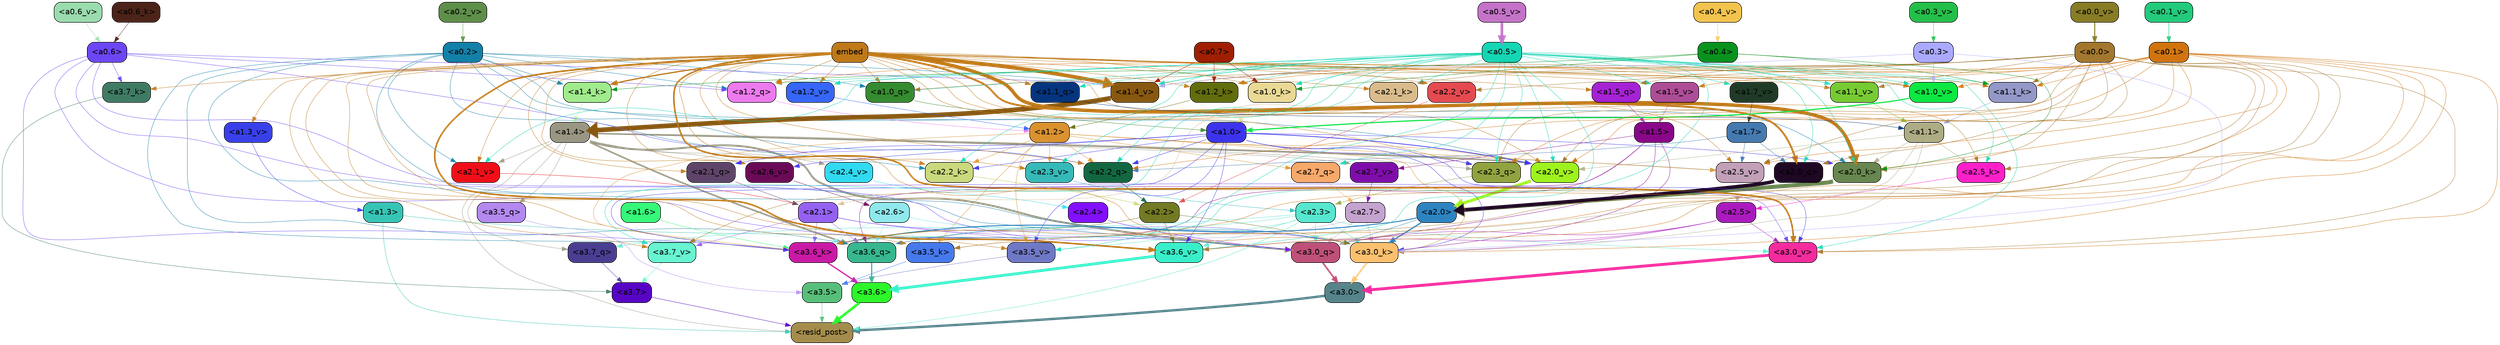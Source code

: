 strict digraph "" {
	graph [bgcolor=transparent,
		layout=dot,
		overlap=false,
		splines=true
	];
	"<a3.7>"	[color=black,
		fillcolor="#5705c5",
		fontname=Helvetica,
		shape=box,
		style="filled, rounded"];
	"<resid_post>"	[color=black,
		fillcolor="#a48d4c",
		fontname=Helvetica,
		shape=box,
		style="filled, rounded"];
	"<a3.7>" -> "<resid_post>"	[color="#5705c5",
		penwidth=0.6239100098609924];
	"<a3.6>"	[color=black,
		fillcolor="#2df62b",
		fontname=Helvetica,
		shape=box,
		style="filled, rounded"];
	"<a3.6>" -> "<resid_post>"	[color="#2df62b",
		penwidth=4.569062113761902];
	"<a3.5>"	[color=black,
		fillcolor="#58bf7b",
		fontname=Helvetica,
		shape=box,
		style="filled, rounded"];
	"<a3.5>" -> "<resid_post>"	[color="#58bf7b",
		penwidth=0.6];
	"<a3.0>"	[color=black,
		fillcolor="#56848b",
		fontname=Helvetica,
		shape=box,
		style="filled, rounded"];
	"<a3.0>" -> "<resid_post>"	[color="#56848b",
		penwidth=4.283544182777405];
	"<a2.3>"	[color=black,
		fillcolor="#56e7ce",
		fontname=Helvetica,
		shape=box,
		style="filled, rounded"];
	"<a2.3>" -> "<resid_post>"	[color="#56e7ce",
		penwidth=0.6];
	"<a3.7_q>"	[color=black,
		fillcolor="#4a3e92",
		fontname=Helvetica,
		shape=box,
		style="filled, rounded"];
	"<a2.3>" -> "<a3.7_q>"	[color="#56e7ce",
		penwidth=0.6];
	"<a3.6_q>"	[color=black,
		fillcolor="#37b78f",
		fontname=Helvetica,
		shape=box,
		style="filled, rounded"];
	"<a2.3>" -> "<a3.6_q>"	[color="#56e7ce",
		penwidth=0.6];
	"<a3.0_q>"	[color=black,
		fillcolor="#be5079",
		fontname=Helvetica,
		shape=box,
		style="filled, rounded"];
	"<a2.3>" -> "<a3.0_q>"	[color="#56e7ce",
		penwidth=0.6];
	"<a3.0_k>"	[color=black,
		fillcolor="#fac06e",
		fontname=Helvetica,
		shape=box,
		style="filled, rounded"];
	"<a2.3>" -> "<a3.0_k>"	[color="#56e7ce",
		penwidth=0.6];
	"<a3.6_v>"	[color=black,
		fillcolor="#39efc9",
		fontname=Helvetica,
		shape=box,
		style="filled, rounded"];
	"<a2.3>" -> "<a3.6_v>"	[color="#56e7ce",
		penwidth=0.6];
	"<a3.5_v>"	[color=black,
		fillcolor="#6e78c4",
		fontname=Helvetica,
		shape=box,
		style="filled, rounded"];
	"<a2.3>" -> "<a3.5_v>"	[color="#56e7ce",
		penwidth=0.6];
	"<a3.0_v>"	[color=black,
		fillcolor="#f42b9d",
		fontname=Helvetica,
		shape=box,
		style="filled, rounded"];
	"<a2.3>" -> "<a3.0_v>"	[color="#56e7ce",
		penwidth=0.6];
	"<a1.4>"	[color=black,
		fillcolor="#999783",
		fontname=Helvetica,
		shape=box,
		style="filled, rounded"];
	"<a1.4>" -> "<resid_post>"	[color="#999783",
		penwidth=0.6];
	"<a1.4>" -> "<a3.7_q>"	[color="#999783",
		penwidth=0.6];
	"<a1.4>" -> "<a3.6_q>"	[color="#999783",
		penwidth=2.7934007048606873];
	"<a3.5_q>"	[color=black,
		fillcolor="#b389ef",
		fontname=Helvetica,
		shape=box,
		style="filled, rounded"];
	"<a1.4>" -> "<a3.5_q>"	[color="#999783",
		penwidth=0.6];
	"<a1.4>" -> "<a3.0_q>"	[color="#999783",
		penwidth=3.340754985809326];
	"<a2.3_q>"	[color=black,
		fillcolor="#91a340",
		fontname=Helvetica,
		shape=box,
		style="filled, rounded"];
	"<a1.4>" -> "<a2.3_q>"	[color="#999783",
		penwidth=0.6];
	"<a2.7_v>"	[color=black,
		fillcolor="#7f0dab",
		fontname=Helvetica,
		shape=box,
		style="filled, rounded"];
	"<a1.4>" -> "<a2.7_v>"	[color="#999783",
		penwidth=0.6];
	"<a2.6_v>"	[color=black,
		fillcolor="#6b0b57",
		fontname=Helvetica,
		shape=box,
		style="filled, rounded"];
	"<a1.4>" -> "<a2.6_v>"	[color="#999783",
		penwidth=0.6];
	"<a2.5_v>"	[color=black,
		fillcolor="#c2a0b8",
		fontname=Helvetica,
		shape=box,
		style="filled, rounded"];
	"<a1.4>" -> "<a2.5_v>"	[color="#999783",
		penwidth=0.6];
	"<a2.4_v>"	[color=black,
		fillcolor="#31daf0",
		fontname=Helvetica,
		shape=box,
		style="filled, rounded"];
	"<a1.4>" -> "<a2.4_v>"	[color="#999783",
		penwidth=0.6];
	"<a2.1_v>"	[color=black,
		fillcolor="#f00f18",
		fontname=Helvetica,
		shape=box,
		style="filled, rounded"];
	"<a1.4>" -> "<a2.1_v>"	[color="#999783",
		penwidth=0.6];
	"<a2.0_v>"	[color=black,
		fillcolor="#9ef21d",
		fontname=Helvetica,
		shape=box,
		style="filled, rounded"];
	"<a1.4>" -> "<a2.0_v>"	[color="#999783",
		penwidth=2.268759250640869];
	"<a1.3>"	[color=black,
		fillcolor="#36c5b5",
		fontname=Helvetica,
		shape=box,
		style="filled, rounded"];
	"<a1.3>" -> "<resid_post>"	[color="#36c5b5",
		penwidth=0.6];
	"<a1.3>" -> "<a3.6_v>"	[color="#36c5b5",
		penwidth=0.6];
	"<a3.7_q>" -> "<a3.7>"	[color="#4a3e92",
		penwidth=0.6];
	"<a3.6_q>" -> "<a3.6>"	[color="#37b78f",
		penwidth=2.0347584784030914];
	"<a3.5_q>" -> "<a3.5>"	[color="#b389ef",
		penwidth=0.6];
	"<a3.0_q>" -> "<a3.0>"	[color="#be5079",
		penwidth=2.8635367155075073];
	"<a3.7_k>"	[color=black,
		fillcolor="#3f7b63",
		fontname=Helvetica,
		shape=box,
		style="filled, rounded"];
	"<a3.7_k>" -> "<a3.7>"	[color="#3f7b63",
		penwidth=0.6];
	"<a3.6_k>"	[color=black,
		fillcolor="#ca1aa5",
		fontname=Helvetica,
		shape=box,
		style="filled, rounded"];
	"<a3.6_k>" -> "<a3.6>"	[color="#ca1aa5",
		penwidth=2.1760786175727844];
	"<a3.5_k>"	[color=black,
		fillcolor="#4579ec",
		fontname=Helvetica,
		shape=box,
		style="filled, rounded"];
	"<a3.5_k>" -> "<a3.5>"	[color="#4579ec",
		penwidth=0.6];
	"<a3.0_k>" -> "<a3.0>"	[color="#fac06e",
		penwidth=2.632905662059784];
	"<a3.7_v>"	[color=black,
		fillcolor="#68f4d1",
		fontname=Helvetica,
		shape=box,
		style="filled, rounded"];
	"<a3.7_v>" -> "<a3.7>"	[color="#68f4d1",
		penwidth=0.6];
	"<a3.6_v>" -> "<a3.6>"	[color="#39efc9",
		penwidth=4.981305837631226];
	"<a3.5_v>" -> "<a3.5>"	[color="#6e78c4",
		penwidth=0.6];
	"<a3.0_v>" -> "<a3.0>"	[color="#f42b9d",
		penwidth=5.168330669403076];
	"<a2.7>"	[color=black,
		fillcolor="#c4a3cf",
		fontname=Helvetica,
		shape=box,
		style="filled, rounded"];
	"<a2.7>" -> "<a3.6_q>"	[color="#c4a3cf",
		penwidth=0.6];
	"<a2.7>" -> "<a3.0_q>"	[color="#c4a3cf",
		penwidth=0.6];
	"<a2.7>" -> "<a3.0_k>"	[color="#c4a3cf",
		penwidth=0.6];
	"<a2.6>"	[color=black,
		fillcolor="#8fe8ec",
		fontname=Helvetica,
		shape=box,
		style="filled, rounded"];
	"<a2.6>" -> "<a3.6_q>"	[color="#8fe8ec",
		penwidth=0.6];
	"<a2.6>" -> "<a3.0_q>"	[color="#8fe8ec",
		penwidth=0.6];
	"<a2.6>" -> "<a3.6_k>"	[color="#8fe8ec",
		penwidth=0.6];
	"<a2.6>" -> "<a3.5_k>"	[color="#8fe8ec",
		penwidth=0.6];
	"<a2.6>" -> "<a3.0_k>"	[color="#8fe8ec",
		penwidth=0.6];
	"<a2.1>"	[color=black,
		fillcolor="#9461f0",
		fontname=Helvetica,
		shape=box,
		style="filled, rounded"];
	"<a2.1>" -> "<a3.6_q>"	[color="#9461f0",
		penwidth=0.6];
	"<a2.1>" -> "<a3.0_q>"	[color="#9461f0",
		penwidth=0.6];
	"<a2.1>" -> "<a3.6_k>"	[color="#9461f0",
		penwidth=0.6];
	"<a2.1>" -> "<a3.0_k>"	[color="#9461f0",
		penwidth=0.6];
	"<a2.1>" -> "<a3.7_v>"	[color="#9461f0",
		penwidth=0.6];
	"<a2.1>" -> "<a3.6_v>"	[color="#9461f0",
		penwidth=0.6];
	"<a2.0>"	[color=black,
		fillcolor="#2d84c1",
		fontname=Helvetica,
		shape=box,
		style="filled, rounded"];
	"<a2.0>" -> "<a3.6_q>"	[color="#2d84c1",
		penwidth=0.6];
	"<a2.0>" -> "<a3.0_q>"	[color="#2d84c1",
		penwidth=0.6];
	"<a2.0>" -> "<a3.6_k>"	[color="#2d84c1",
		penwidth=1.6382827460765839];
	"<a2.0>" -> "<a3.0_k>"	[color="#2d84c1",
		penwidth=2.161143198609352];
	"<a1.5>"	[color=black,
		fillcolor="#890788",
		fontname=Helvetica,
		shape=box,
		style="filled, rounded"];
	"<a1.5>" -> "<a3.6_q>"	[color="#890788",
		penwidth=0.6];
	"<a1.5>" -> "<a3.0_q>"	[color="#890788",
		penwidth=0.6];
	"<a1.5>" -> "<a3.6_k>"	[color="#890788",
		penwidth=0.6];
	"<a1.5>" -> "<a3.0_k>"	[color="#890788",
		penwidth=0.6];
	"<a1.5>" -> "<a2.7_v>"	[color="#890788",
		penwidth=0.6];
	"<a0.2>"	[color=black,
		fillcolor="#1280a8",
		fontname=Helvetica,
		shape=box,
		style="filled, rounded"];
	"<a0.2>" -> "<a3.6_q>"	[color="#1280a8",
		penwidth=0.6];
	"<a0.2>" -> "<a3.0_q>"	[color="#1280a8",
		penwidth=0.6];
	"<a0.2>" -> "<a3.6_k>"	[color="#1280a8",
		penwidth=0.6];
	"<a0.2>" -> "<a3.0_k>"	[color="#1280a8",
		penwidth=0.6];
	"<a2.2_q>"	[color=black,
		fillcolor="#126741",
		fontname=Helvetica,
		shape=box,
		style="filled, rounded"];
	"<a0.2>" -> "<a2.2_q>"	[color="#1280a8",
		penwidth=0.6];
	"<a2.2_k>"	[color=black,
		fillcolor="#cad97d",
		fontname=Helvetica,
		shape=box,
		style="filled, rounded"];
	"<a0.2>" -> "<a2.2_k>"	[color="#1280a8",
		penwidth=0.6];
	"<a2.0_k>"	[color=black,
		fillcolor="#68864f",
		fontname=Helvetica,
		shape=box,
		style="filled, rounded"];
	"<a0.2>" -> "<a2.0_k>"	[color="#1280a8",
		penwidth=0.6];
	"<a0.2>" -> "<a2.1_v>"	[color="#1280a8",
		penwidth=0.6];
	"<a0.2>" -> "<a2.0_v>"	[color="#1280a8",
		penwidth=0.6];
	"<a1.2_q>"	[color=black,
		fillcolor="#ed7aee",
		fontname=Helvetica,
		shape=box,
		style="filled, rounded"];
	"<a0.2>" -> "<a1.2_q>"	[color="#1280a8",
		penwidth=0.6];
	"<a1.0_q>"	[color=black,
		fillcolor="#358b2f",
		fontname=Helvetica,
		shape=box,
		style="filled, rounded"];
	"<a0.2>" -> "<a1.0_q>"	[color="#1280a8",
		penwidth=0.6];
	"<a1.4_k>"	[color=black,
		fillcolor="#a0eb8c",
		fontname=Helvetica,
		shape=box,
		style="filled, rounded"];
	"<a0.2>" -> "<a1.4_k>"	[color="#1280a8",
		penwidth=0.6];
	"<a1.4_v>"	[color=black,
		fillcolor="#885810",
		fontname=Helvetica,
		shape=box,
		style="filled, rounded"];
	"<a0.2>" -> "<a1.4_v>"	[color="#1280a8",
		penwidth=0.6];
	"<a2.5>"	[color=black,
		fillcolor="#aa1abe",
		fontname=Helvetica,
		shape=box,
		style="filled, rounded"];
	"<a2.5>" -> "<a3.0_q>"	[color="#aa1abe",
		penwidth=0.6];
	"<a2.5>" -> "<a3.0_k>"	[color="#aa1abe",
		penwidth=0.6];
	"<a2.5>" -> "<a3.6_v>"	[color="#aa1abe",
		penwidth=0.6];
	"<a2.5>" -> "<a3.0_v>"	[color="#aa1abe",
		penwidth=0.6];
	"<a2.4>"	[color=black,
		fillcolor="#8210ff",
		fontname=Helvetica,
		shape=box,
		style="filled, rounded"];
	"<a2.4>" -> "<a3.0_q>"	[color="#8210ff",
		penwidth=0.6];
	"<a1.1>"	[color=black,
		fillcolor="#adac84",
		fontname=Helvetica,
		shape=box,
		style="filled, rounded"];
	"<a1.1>" -> "<a3.0_q>"	[color="#adac84",
		penwidth=0.6];
	"<a1.1>" -> "<a3.0_k>"	[color="#adac84",
		penwidth=0.6];
	"<a2.5_k>"	[color=black,
		fillcolor="#fd20c9",
		fontname=Helvetica,
		shape=box,
		style="filled, rounded"];
	"<a1.1>" -> "<a2.5_k>"	[color="#adac84",
		penwidth=0.6];
	"<a1.1>" -> "<a2.0_k>"	[color="#adac84",
		penwidth=0.6];
	"<a1.1>" -> "<a2.0_v>"	[color="#adac84",
		penwidth=0.6];
	"<a0.6>"	[color=black,
		fillcolor="#6c46f5",
		fontname=Helvetica,
		shape=box,
		style="filled, rounded"];
	"<a0.6>" -> "<a3.7_k>"	[color="#6c46f5",
		penwidth=0.6];
	"<a0.6>" -> "<a3.6_k>"	[color="#6c46f5",
		penwidth=0.6];
	"<a0.6>" -> "<a3.0_k>"	[color="#6c46f5",
		penwidth=0.6];
	"<a0.6>" -> "<a3.6_v>"	[color="#6c46f5",
		penwidth=0.6];
	"<a0.6>" -> "<a3.0_v>"	[color="#6c46f5",
		penwidth=0.6];
	"<a0.6>" -> "<a2.2_q>"	[color="#6c46f5",
		penwidth=0.6];
	"<a0.6>" -> "<a1.2_q>"	[color="#6c46f5",
		penwidth=0.6];
	"<a0.6>" -> "<a1.4_v>"	[color="#6c46f5",
		penwidth=0.6];
	embed	[color=black,
		fillcolor="#bf7918",
		fontname=Helvetica,
		shape=box,
		style="filled, rounded"];
	embed -> "<a3.7_k>"	[color="#bf7918",
		penwidth=0.6];
	embed -> "<a3.6_k>"	[color="#bf7918",
		penwidth=0.6];
	embed -> "<a3.5_k>"	[color="#bf7918",
		penwidth=0.6];
	embed -> "<a3.0_k>"	[color="#bf7918",
		penwidth=0.6];
	embed -> "<a3.7_v>"	[color="#bf7918",
		penwidth=0.6];
	embed -> "<a3.6_v>"	[color="#bf7918",
		penwidth=2.7825746536254883];
	embed -> "<a3.5_v>"	[color="#bf7918",
		penwidth=0.6];
	embed -> "<a3.0_v>"	[color="#bf7918",
		penwidth=2.6950180530548096];
	embed -> "<a2.3_q>"	[color="#bf7918",
		penwidth=0.6];
	embed -> "<a2.2_q>"	[color="#bf7918",
		penwidth=0.6];
	"<a2.1_q>"	[color=black,
		fillcolor="#5f4469",
		fontname=Helvetica,
		shape=box,
		style="filled, rounded"];
	embed -> "<a2.1_q>"	[color="#bf7918",
		penwidth=0.6];
	"<a2.0_q>"	[color=black,
		fillcolor="#1f0824",
		fontname=Helvetica,
		shape=box,
		style="filled, rounded"];
	embed -> "<a2.0_q>"	[color="#bf7918",
		penwidth=3.305941343307495];
	embed -> "<a2.5_k>"	[color="#bf7918",
		penwidth=0.6];
	embed -> "<a2.2_k>"	[color="#bf7918",
		penwidth=0.6698317527770996];
	"<a2.1_k>"	[color=black,
		fillcolor="#dabc8c",
		fontname=Helvetica,
		shape=box,
		style="filled, rounded"];
	embed -> "<a2.1_k>"	[color="#bf7918",
		penwidth=0.6];
	embed -> "<a2.0_k>"	[color="#bf7918",
		penwidth=6.12570995092392];
	embed -> "<a2.6_v>"	[color="#bf7918",
		penwidth=0.6];
	embed -> "<a2.5_v>"	[color="#bf7918",
		penwidth=0.6];
	"<a2.3_v>"	[color=black,
		fillcolor="#36b9b9",
		fontname=Helvetica,
		shape=box,
		style="filled, rounded"];
	embed -> "<a2.3_v>"	[color="#bf7918",
		penwidth=0.6];
	"<a2.2_v>"	[color=black,
		fillcolor="#e44a50",
		fontname=Helvetica,
		shape=box,
		style="filled, rounded"];
	embed -> "<a2.2_v>"	[color="#bf7918",
		penwidth=0.6];
	embed -> "<a2.1_v>"	[color="#bf7918",
		penwidth=0.6];
	embed -> "<a2.0_v>"	[color="#bf7918",
		penwidth=0.6];
	"<a1.5_q>"	[color=black,
		fillcolor="#a622d5",
		fontname=Helvetica,
		shape=box,
		style="filled, rounded"];
	embed -> "<a1.5_q>"	[color="#bf7918",
		penwidth=0.6];
	embed -> "<a1.2_q>"	[color="#bf7918",
		penwidth=0.6087074279785156];
	"<a1.1_q>"	[color=black,
		fillcolor="#05357e",
		fontname=Helvetica,
		shape=box,
		style="filled, rounded"];
	embed -> "<a1.1_q>"	[color="#bf7918",
		penwidth=0.6];
	embed -> "<a1.0_q>"	[color="#bf7918",
		penwidth=0.6];
	embed -> "<a1.4_k>"	[color="#bf7918",
		penwidth=2.1858973503112793];
	"<a1.2_k>"	[color=black,
		fillcolor="#626d0d",
		fontname=Helvetica,
		shape=box,
		style="filled, rounded"];
	embed -> "<a1.2_k>"	[color="#bf7918",
		penwidth=0.6];
	"<a1.1_k>"	[color=black,
		fillcolor="#9398c8",
		fontname=Helvetica,
		shape=box,
		style="filled, rounded"];
	embed -> "<a1.1_k>"	[color="#bf7918",
		penwidth=0.6];
	"<a1.0_k>"	[color=black,
		fillcolor="#ead995",
		fontname=Helvetica,
		shape=box,
		style="filled, rounded"];
	embed -> "<a1.0_k>"	[color="#bf7918",
		penwidth=0.6];
	"<a1.5_v>"	[color=black,
		fillcolor="#ae4d97",
		fontname=Helvetica,
		shape=box,
		style="filled, rounded"];
	embed -> "<a1.5_v>"	[color="#bf7918",
		penwidth=0.6];
	embed -> "<a1.4_v>"	[color="#bf7918",
		penwidth=6.590077131986618];
	"<a1.3_v>"	[color=black,
		fillcolor="#3940ea",
		fontname=Helvetica,
		shape=box,
		style="filled, rounded"];
	embed -> "<a1.3_v>"	[color="#bf7918",
		penwidth=0.6];
	"<a1.2_v>"	[color=black,
		fillcolor="#3666f8",
		fontname=Helvetica,
		shape=box,
		style="filled, rounded"];
	embed -> "<a1.2_v>"	[color="#bf7918",
		penwidth=0.6];
	"<a1.1_v>"	[color=black,
		fillcolor="#76cb32",
		fontname=Helvetica,
		shape=box,
		style="filled, rounded"];
	embed -> "<a1.1_v>"	[color="#bf7918",
		penwidth=0.6];
	"<a1.0_v>"	[color=black,
		fillcolor="#0ce742",
		fontname=Helvetica,
		shape=box,
		style="filled, rounded"];
	embed -> "<a1.0_v>"	[color="#bf7918",
		penwidth=1.2076449394226074];
	"<a2.2>"	[color=black,
		fillcolor="#737a23",
		fontname=Helvetica,
		shape=box,
		style="filled, rounded"];
	"<a2.2>" -> "<a3.6_k>"	[color="#737a23",
		penwidth=0.6];
	"<a2.2>" -> "<a3.0_k>"	[color="#737a23",
		penwidth=0.6];
	"<a2.2>" -> "<a3.6_v>"	[color="#737a23",
		penwidth=0.6];
	"<a1.6>"	[color=black,
		fillcolor="#35f879",
		fontname=Helvetica,
		shape=box,
		style="filled, rounded"];
	"<a1.6>" -> "<a3.6_k>"	[color="#35f879",
		penwidth=0.6];
	"<a1.2>"	[color=black,
		fillcolor="#da922f",
		fontname=Helvetica,
		shape=box,
		style="filled, rounded"];
	"<a1.2>" -> "<a3.6_k>"	[color="#da922f",
		penwidth=0.6];
	"<a1.2>" -> "<a3.5_k>"	[color="#da922f",
		penwidth=0.6];
	"<a1.2>" -> "<a3.0_k>"	[color="#da922f",
		penwidth=0.6];
	"<a1.2>" -> "<a3.5_v>"	[color="#da922f",
		penwidth=0.6];
	"<a2.7_q>"	[color=black,
		fillcolor="#f7a86b",
		fontname=Helvetica,
		shape=box,
		style="filled, rounded"];
	"<a1.2>" -> "<a2.7_q>"	[color="#da922f",
		penwidth=0.6];
	"<a1.2>" -> "<a2.2_q>"	[color="#da922f",
		penwidth=0.6];
	"<a1.2>" -> "<a2.2_k>"	[color="#da922f",
		penwidth=0.6];
	"<a1.2>" -> "<a2.5_v>"	[color="#da922f",
		penwidth=0.6];
	"<a1.2>" -> "<a2.3_v>"	[color="#da922f",
		penwidth=0.6];
	"<a1.2>" -> "<a2.0_v>"	[color="#da922f",
		penwidth=0.6];
	"<a1.0>"	[color=black,
		fillcolor="#3d33ed",
		fontname=Helvetica,
		shape=box,
		style="filled, rounded"];
	"<a1.0>" -> "<a3.6_k>"	[color="#3d33ed",
		penwidth=0.6];
	"<a1.0>" -> "<a3.0_k>"	[color="#3d33ed",
		penwidth=0.6];
	"<a1.0>" -> "<a3.6_v>"	[color="#3d33ed",
		penwidth=0.6];
	"<a1.0>" -> "<a3.5_v>"	[color="#3d33ed",
		penwidth=0.6];
	"<a1.0>" -> "<a3.0_v>"	[color="#3d33ed",
		penwidth=0.6];
	"<a1.0>" -> "<a2.3_q>"	[color="#3d33ed",
		penwidth=0.6];
	"<a1.0>" -> "<a2.2_q>"	[color="#3d33ed",
		penwidth=0.6];
	"<a1.0>" -> "<a2.1_q>"	[color="#3d33ed",
		penwidth=0.6];
	"<a1.0>" -> "<a2.2_k>"	[color="#3d33ed",
		penwidth=0.6];
	"<a1.0>" -> "<a2.0_k>"	[color="#3d33ed",
		penwidth=0.6];
	"<a1.0>" -> "<a2.6_v>"	[color="#3d33ed",
		penwidth=0.6];
	"<a1.0>" -> "<a2.0_v>"	[color="#3d33ed",
		penwidth=1.2213096618652344];
	"<a0.5>"	[color=black,
		fillcolor="#15d6b4",
		fontname=Helvetica,
		shape=box,
		style="filled, rounded"];
	"<a0.5>" -> "<a3.6_k>"	[color="#15d6b4",
		penwidth=0.6];
	"<a0.5>" -> "<a3.7_v>"	[color="#15d6b4",
		penwidth=0.6];
	"<a0.5>" -> "<a3.6_v>"	[color="#15d6b4",
		penwidth=0.6];
	"<a0.5>" -> "<a3.5_v>"	[color="#15d6b4",
		penwidth=0.6];
	"<a0.5>" -> "<a3.0_v>"	[color="#15d6b4",
		penwidth=0.6];
	"<a0.5>" -> "<a2.7_q>"	[color="#15d6b4",
		penwidth=0.6];
	"<a0.5>" -> "<a2.3_q>"	[color="#15d6b4",
		penwidth=0.6];
	"<a0.5>" -> "<a2.2_q>"	[color="#15d6b4",
		penwidth=0.6];
	"<a0.5>" -> "<a2.0_q>"	[color="#15d6b4",
		penwidth=0.6];
	"<a0.5>" -> "<a2.5_k>"	[color="#15d6b4",
		penwidth=0.6];
	"<a0.5>" -> "<a2.2_k>"	[color="#15d6b4",
		penwidth=0.6];
	"<a0.5>" -> "<a2.1_k>"	[color="#15d6b4",
		penwidth=0.6];
	"<a0.5>" -> "<a2.0_k>"	[color="#15d6b4",
		penwidth=0.6900839805603027];
	"<a0.5>" -> "<a2.3_v>"	[color="#15d6b4",
		penwidth=0.6];
	"<a0.5>" -> "<a2.1_v>"	[color="#15d6b4",
		penwidth=0.6];
	"<a0.5>" -> "<a2.0_v>"	[color="#15d6b4",
		penwidth=0.6];
	"<a0.5>" -> "<a1.2_q>"	[color="#15d6b4",
		penwidth=0.6];
	"<a0.5>" -> "<a1.1_q>"	[color="#15d6b4",
		penwidth=0.6];
	"<a0.5>" -> "<a1.0_q>"	[color="#15d6b4",
		penwidth=0.6];
	"<a0.5>" -> "<a1.2_k>"	[color="#15d6b4",
		penwidth=0.6];
	"<a0.5>" -> "<a1.1_k>"	[color="#15d6b4",
		penwidth=0.6];
	"<a0.5>" -> "<a1.0_k>"	[color="#15d6b4",
		penwidth=0.6];
	"<a1.7_v>"	[color=black,
		fillcolor="#1f3b28",
		fontname=Helvetica,
		shape=box,
		style="filled, rounded"];
	"<a0.5>" -> "<a1.7_v>"	[color="#15d6b4",
		penwidth=0.6];
	"<a0.5>" -> "<a1.5_v>"	[color="#15d6b4",
		penwidth=0.6];
	"<a0.5>" -> "<a1.4_v>"	[color="#15d6b4",
		penwidth=0.9985027313232422];
	"<a0.5>" -> "<a1.2_v>"	[color="#15d6b4",
		penwidth=0.6];
	"<a0.5>" -> "<a1.1_v>"	[color="#15d6b4",
		penwidth=0.6];
	"<a0.5>" -> "<a1.0_v>"	[color="#15d6b4",
		penwidth=0.6];
	"<a0.1>"	[color=black,
		fillcolor="#d1740f",
		fontname=Helvetica,
		shape=box,
		style="filled, rounded"];
	"<a0.1>" -> "<a3.6_k>"	[color="#d1740f",
		penwidth=0.6];
	"<a0.1>" -> "<a3.5_k>"	[color="#d1740f",
		penwidth=0.6];
	"<a0.1>" -> "<a3.0_k>"	[color="#d1740f",
		penwidth=0.6];
	"<a0.1>" -> "<a3.6_v>"	[color="#d1740f",
		penwidth=0.6];
	"<a0.1>" -> "<a3.0_v>"	[color="#d1740f",
		penwidth=0.6];
	"<a0.1>" -> "<a2.3_q>"	[color="#d1740f",
		penwidth=0.6];
	"<a0.1>" -> "<a2.2_q>"	[color="#d1740f",
		penwidth=0.6];
	"<a0.1>" -> "<a2.0_k>"	[color="#d1740f",
		penwidth=0.6];
	"<a0.1>" -> "<a2.5_v>"	[color="#d1740f",
		penwidth=0.6];
	"<a0.1>" -> "<a2.0_v>"	[color="#d1740f",
		penwidth=0.6];
	"<a0.1>" -> "<a1.2_q>"	[color="#d1740f",
		penwidth=0.6218185424804688];
	"<a0.1>" -> "<a1.2_k>"	[color="#d1740f",
		penwidth=0.6];
	"<a0.1>" -> "<a1.1_k>"	[color="#d1740f",
		penwidth=0.6];
	"<a0.1>" -> "<a1.5_v>"	[color="#d1740f",
		penwidth=0.6];
	"<a0.1>" -> "<a1.4_v>"	[color="#d1740f",
		penwidth=0.6];
	"<a0.1>" -> "<a1.0_v>"	[color="#d1740f",
		penwidth=0.6];
	"<a0.0>"	[color=black,
		fillcolor="#a3772d",
		fontname=Helvetica,
		shape=box,
		style="filled, rounded"];
	"<a0.0>" -> "<a3.5_k>"	[color="#a3772d",
		penwidth=0.6];
	"<a0.0>" -> "<a3.7_v>"	[color="#a3772d",
		penwidth=0.6];
	"<a0.0>" -> "<a3.6_v>"	[color="#a3772d",
		penwidth=0.6];
	"<a0.0>" -> "<a3.0_v>"	[color="#a3772d",
		penwidth=0.6];
	"<a0.0>" -> "<a2.3_q>"	[color="#a3772d",
		penwidth=0.6];
	"<a0.0>" -> "<a2.0_q>"	[color="#a3772d",
		penwidth=0.6];
	"<a0.0>" -> "<a2.5_k>"	[color="#a3772d",
		penwidth=0.6];
	"<a0.0>" -> "<a2.1_k>"	[color="#a3772d",
		penwidth=0.6];
	"<a0.0>" -> "<a2.0_k>"	[color="#a3772d",
		penwidth=0.6];
	"<a0.0>" -> "<a2.5_v>"	[color="#a3772d",
		penwidth=0.6];
	"<a0.0>" -> "<a2.2_v>"	[color="#a3772d",
		penwidth=0.6];
	"<a0.0>" -> "<a2.0_v>"	[color="#a3772d",
		penwidth=0.6];
	"<a0.0>" -> "<a1.5_q>"	[color="#a3772d",
		penwidth=0.6];
	"<a0.0>" -> "<a1.0_q>"	[color="#a3772d",
		penwidth=0.6];
	"<a0.0>" -> "<a1.1_k>"	[color="#a3772d",
		penwidth=0.6];
	"<a0.0>" -> "<a1.4_v>"	[color="#a3772d",
		penwidth=0.6];
	"<a0.0>" -> "<a1.1_v>"	[color="#a3772d",
		penwidth=0.6];
	"<a0.3>"	[color=black,
		fillcolor="#aba9fd",
		fontname=Helvetica,
		shape=box,
		style="filled, rounded"];
	"<a0.3>" -> "<a3.0_k>"	[color="#aba9fd",
		penwidth=0.6];
	"<a0.3>" -> "<a1.4_v>"	[color="#aba9fd",
		penwidth=0.6];
	"<a0.3>" -> "<a1.0_v>"	[color="#aba9fd",
		penwidth=0.6];
	"<a2.7_q>" -> "<a2.7>"	[color="#f7a86b",
		penwidth=0.6];
	"<a2.3_q>" -> "<a2.3>"	[color="#91a340",
		penwidth=0.6];
	"<a2.2_q>" -> "<a2.2>"	[color="#126741",
		penwidth=0.7553567886352539];
	"<a2.1_q>" -> "<a2.1>"	[color="#5f4469",
		penwidth=0.6];
	"<a2.0_q>" -> "<a2.0>"	[color="#1f0824",
		penwidth=6.256794691085815];
	"<a2.5_k>" -> "<a2.5>"	[color="#fd20c9",
		penwidth=0.6];
	"<a2.2_k>" -> "<a2.2>"	[color="#cad97d",
		penwidth=0.8854708671569824];
	"<a2.1_k>" -> "<a2.1>"	[color="#dabc8c",
		penwidth=0.6];
	"<a2.0_k>" -> "<a2.0>"	[color="#68864f",
		penwidth=7.231504917144775];
	"<a2.7_v>" -> "<a2.7>"	[color="#7f0dab",
		penwidth=0.6];
	"<a2.6_v>" -> "<a2.6>"	[color="#6b0b57",
		penwidth=0.6];
	"<a2.5_v>" -> "<a2.5>"	[color="#c2a0b8",
		penwidth=0.6];
	"<a2.4_v>" -> "<a2.4>"	[color="#31daf0",
		penwidth=0.6];
	"<a2.3_v>" -> "<a2.3>"	[color="#36b9b9",
		penwidth=0.6];
	"<a2.2_v>" -> "<a2.2>"	[color="#e44a50",
		penwidth=0.6];
	"<a2.1_v>" -> "<a2.1>"	[color="#f00f18",
		penwidth=0.6];
	"<a2.0_v>" -> "<a2.0>"	[color="#9ef21d",
		penwidth=5.231471925973892];
	"<a1.7>"	[color=black,
		fillcolor="#447ab0",
		fontname=Helvetica,
		shape=box,
		style="filled, rounded"];
	"<a1.7>" -> "<a2.2_q>"	[color="#447ab0",
		penwidth=0.6];
	"<a1.7>" -> "<a2.0_q>"	[color="#447ab0",
		penwidth=0.6];
	"<a1.7>" -> "<a2.5_v>"	[color="#447ab0",
		penwidth=0.6];
	"<a0.4>"	[color=black,
		fillcolor="#09921e",
		fontname=Helvetica,
		shape=box,
		style="filled, rounded"];
	"<a0.4>" -> "<a2.0_k>"	[color="#09921e",
		penwidth=0.6];
	"<a0.4>" -> "<a1.4_k>"	[color="#09921e",
		penwidth=0.6];
	"<a0.4>" -> "<a1.1_k>"	[color="#09921e",
		penwidth=0.6];
	"<a0.4>" -> "<a1.0_k>"	[color="#09921e",
		penwidth=0.6];
	"<a1.5_q>" -> "<a1.5>"	[color="#a622d5",
		penwidth=0.6];
	"<a1.2_q>" -> "<a1.2>"	[color="#ed7aee",
		penwidth=0.6];
	"<a1.1_q>" -> "<a1.1>"	[color="#05357e",
		penwidth=0.6];
	"<a1.0_q>" -> "<a1.0>"	[color="#358b2f",
		penwidth=0.6];
	"<a1.4_k>" -> "<a1.4>"	[color="#a0eb8c",
		penwidth=0.6];
	"<a1.2_k>" -> "<a1.2>"	[color="#626d0d",
		penwidth=0.6];
	"<a1.1_k>" -> "<a1.1>"	[color="#9398c8",
		penwidth=0.6];
	"<a1.0_k>" -> "<a1.0>"	[color="#ead995",
		penwidth=0.6];
	"<a1.7_v>" -> "<a1.7>"	[color="#1f3b28",
		penwidth=0.6];
	"<a1.5_v>" -> "<a1.5>"	[color="#ae4d97",
		penwidth=0.6];
	"<a1.4_v>" -> "<a1.4>"	[color="#885810",
		penwidth=8.36684274673462];
	"<a1.3_v>" -> "<a1.3>"	[color="#3940ea",
		penwidth=0.6];
	"<a1.2_v>" -> "<a1.2>"	[color="#3666f8",
		penwidth=0.6];
	"<a1.1_v>" -> "<a1.1>"	[color="#76cb32",
		penwidth=0.6];
	"<a1.0_v>" -> "<a1.0>"	[color="#0ce742",
		penwidth=1.9665732383728027];
	"<a0.7>"	[color=black,
		fillcolor="#a01f03",
		fontname=Helvetica,
		shape=box,
		style="filled, rounded"];
	"<a0.7>" -> "<a1.2_k>"	[color="#a01f03",
		penwidth=0.6];
	"<a0.7>" -> "<a1.0_k>"	[color="#a01f03",
		penwidth=0.6];
	"<a0.7>" -> "<a1.4_v>"	[color="#a01f03",
		penwidth=0.6];
	"<a0.6_k>"	[color=black,
		fillcolor="#4c2319",
		fontname=Helvetica,
		shape=box,
		style="filled, rounded"];
	"<a0.6_k>" -> "<a0.6>"	[color="#4c2319",
		penwidth=0.6];
	"<a0.6_v>"	[color=black,
		fillcolor="#9adcae",
		fontname=Helvetica,
		shape=box,
		style="filled, rounded"];
	"<a0.6_v>" -> "<a0.6>"	[color="#9adcae",
		penwidth=0.6];
	"<a0.5_v>"	[color=black,
		fillcolor="#c473c8",
		fontname=Helvetica,
		shape=box,
		style="filled, rounded"];
	"<a0.5_v>" -> "<a0.5>"	[color="#c473c8",
		penwidth=4.667354106903076];
	"<a0.4_v>"	[color=black,
		fillcolor="#f2c44d",
		fontname=Helvetica,
		shape=box,
		style="filled, rounded"];
	"<a0.4_v>" -> "<a0.4>"	[color="#f2c44d",
		penwidth=0.6];
	"<a0.3_v>"	[color=black,
		fillcolor="#24bf4a",
		fontname=Helvetica,
		shape=box,
		style="filled, rounded"];
	"<a0.3_v>" -> "<a0.3>"	[color="#24bf4a",
		penwidth=0.6];
	"<a0.2_v>"	[color=black,
		fillcolor="#5e8f4a",
		fontname=Helvetica,
		shape=box,
		style="filled, rounded"];
	"<a0.2_v>" -> "<a0.2>"	[color="#5e8f4a",
		penwidth=0.6];
	"<a0.1_v>"	[color=black,
		fillcolor="#21cb7b",
		fontname=Helvetica,
		shape=box,
		style="filled, rounded"];
	"<a0.1_v>" -> "<a0.1>"	[color="#21cb7b",
		penwidth=0.8298110961914062];
	"<a0.0_v>"	[color=black,
		fillcolor="#887c25",
		fontname=Helvetica,
		shape=box,
		style="filled, rounded"];
	"<a0.0_v>" -> "<a0.0>"	[color="#887c25",
		penwidth=1.7084956169128418];
}

